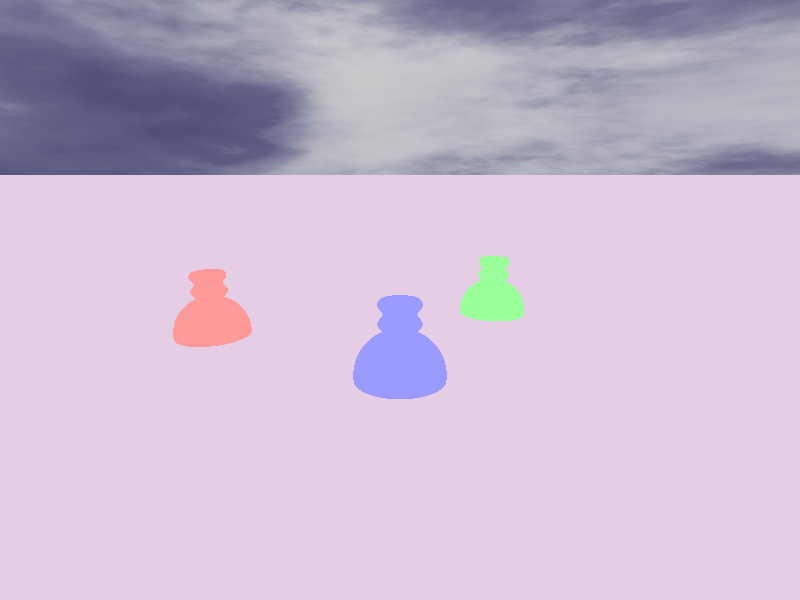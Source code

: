 //fountain
#version 3.7;

#include "colors.inc"
#include "textures.inc"
#include "glass.inc"
#include "metals.inc"
#include "golds.inc"
#include "stones.inc"
#include "woods.inc"
#include "shapes.inc"
#include "shapes2.inc"
#include "functions.inc"
#include "math.inc"
#include "transforms.inc"
#include "skies.inc"

global_settings {
  assumed_gamma 2.2
}

camera {
	location <-30, 50, -110>
	look_at <0, 20, 0>
	angle 80
}

light_source { <100, 100, -100> color rgb 1.6 }

// 空と霞
sky_sphere {
    S_Cloud5
}

	 
plane {
	-y, 1
	texture {
		pigment { color rgb <.9,.8,.9> }
	}
}

/*box{<-200,0,-200><200,0.1,200>
	         texture { T_Grnt9
                   //normal { agate 0.15 scale 0.15}
                   finish { phong 0.2 } 
                   scale 5
                 } // end of texture 
}
*/

/*
	 // scale your object first!!!
	 texture{ pigment{ brick color White                // color mortar
	                         color rgb<0.4,0,0>    // color brick
	                   brick_size <.8, 0.19, 0.4> // format in x ,y and z- direction 
	                   mortar 0.01                      // size of the mortar 
	                 } // end of pigment
	          normal {wrinkles 0.75 scale 0.01}
	          finish {ambient 0.15 diffuse 0.95 phong 0.2} 
	          scale 4
	          rotate<0,0,0>  translate<-0.01, 0.02,0.10>
	} // end of texture
}*/

#declare fountain =
isosurface { //-------------------------------------------------------------

  function { sin( 4 *y*2*pi ) /15
             + sqrt(x*x*4 + z*z*4) - 0.5 }
  threshold 0
  contained_by {box {<-1,0,-1>, < 1, 1, 1>}}
  max_gradient 10
  accuracy 0.005
  open  // optional

  texture {
            pigment{ color rgb<1,1,1>}
            finish { phong 0.51 reflection 0.2}
	  }
  scale 20
  rotate <0, 0, 0>
  translate < 0, 0, 0>
} // end of isosurface ----------------------------------------------------- 
;

#declare fountainX = array[3]{0,50,-50};
#declare fountainY = array[3]{0,0,0};
#declare fountainZ = array[3]{0,50,50};

object{ fountain translate <fountainX[0],fountainY[0],fountainZ[0]> pigment {color <.6, .6, 1>}}
object{ fountain translate <fountainX[1],fountainY[1],fountainZ[1]> pigment {color <.6, 1, .6>}}
object{ fountain translate <fountainX[2],fountainY[2],fountainZ[2]> pigment {color <1, .6, .6>}}

//box {<-50,19,0><50,20,.1> pigment{color Red}}
//box {<-50,19,50><50,20,50.1> pigment{color Red}}

sphere  {<fountainX[0],fountainY[0],fountainZ[0]> 12 pigment {color <.6, .6, 1>}}
sphere  {<50,0,50> 12 pigment {color <.6, 1, .6>}}
sphere  {<-50,0,50> 12 pigment {color <1, .6, .6>}}



	
#declare sn = 27;
#declare maxTick = sn*10;//max frame (or +KFF)

#declare senario = array[sn+1] 
    // 2 3 4 5 6 7 8 9 A 1 2 3 4 5 6 7 8 9 A
	{1,1,1,1,1,1,1,0,0,2,2,2,2,2,2,2,0,0,4,4,
	 4,4,4,4,4,0,0/*,6,6,7,7,0,0,0,2,2,0,7,0,0,
	 0,0,0,2,4,2,4,2,4,1,2,4,1,0,0,4,2,4,2,4,
	 2,1,4,2,1,0,0,0,1,6,1,6,0,0,3,5,3,5,7,7
	 0,0,0,7,7,0,0,7,7,0,0,0,0,0,0,0,0,0,0,0*/,0};
#declare senarioC = array[sn+1] 
	{
	 0,0,1,1,1,0,0,0,0,0,0,1,1,1,0,0,0,0,0,0,
	 1,1,1,0,0,0,0/*,0,0,0,0,0,0,0,0,0,0,0,0,0,
	 1,1,1,1,1,1,1,1,1,1,1,1,1,1,1,1,1,1,1,1,
	 1,1,1,1,1,1,1,1,1,1,1,1,1,1,1,1,1,1,1,1,
	 0,0,0,0,0,0,0,1,1,0,0,0,0,0,0,0,0,0,0,0*/,0};
#declare senarioS = array[3][sn+1] 
	{{0,0,0,0,0,0,0,0,0,0,0,0,0,0,0,0,0,0,0,0
	 0,0,0,0,0,0,0/*,0,0,0,0,0,0,0,0,0,0,0,0,0,
	 0,0,0,0,0,0,0,0,0,0,0,0,0,0,0,0,0,0,0,0,
	 0,0,0,0,0,0,0,0,0,0,0,0,0,0,0,0,0,0,0,0,
	 0,0,0,0,0,0,0,1,1,0,0,0,0,0,0,0,0,0,0,0*/,0},
	{0,0,0,0,0,0,0,0,0,0,0,0,0,0,0,0,0,0,0,0
	 0,0,0,0,0,0,0/*,0,0,0,0,0,0,0,0,0,0,0,0,0,
	 0,0,0,0,0,0,0,0,0,0,0,0,0,0,0,0,0,0,0,0,
	 0,0,0,0,0,0,0,0,0,0,0,0,0,0,0,0,0,0,0,0,
	 0,0,0,0,0,0,0,1,1,0,0,0,0,0,0,0,0,0,0,0*/,0},
	{0,0,0,0,0,0,0,0,0,0,0,0,0,0,0,0,0,0,0,0
	 0,0,0,0,0,0,0/*,0,0,0,0,0,0,0,0,0,0,0,0,0,
	 0,0,0,0,0,0,0,0,0,0,0,0,0,0,0,0,0,0,0,0,
	 0,0,0,0,0,0,0,0,0,0,0,0,0,0,0,0,0,0,0,0,
	 0,0,0,0,0,0,0,1,1,0,0,0,0,0,0,0,0,0,0,0*/,0}};


	 
#declare fountainC = array[3] [2];
#declare fountainC[0][0] = 0;
#declare fountainC[0][1] = 1;
#declare fountainC[1][0] = 0;
#declare fountainC[1][1] = 2;
#declare fountainC[2][0] = 0;
#declare fountainC[2][1] = 3;
#declare colR = array[4]{
	color rgb <.95,.93,.96>,
	color rgb <.6,.6,1>,
	color rgb <.6,1,.6>,
	color rgb <1,.6,.6>}


#declare BN = 400;
#declare pos = array [BN][3];
#declare vel = array [BN][3];
#declare col = array [BN];
#declare typ = array [BN];

#declare SD = seed(12889);
	
#for (i,0,BN-1)
	#declare typ[i] = 0;
#end

#macro apear(num,X,Y,Z,c,sv) 
	#for (i,0,BN-1)
		#if (typ[i] = 0)
			#declare pos[i][0] = X;
			#declare pos[i][2] = Z;
		
			#declare pos[i][1] = Y+20;
		
			#declare vel[i][0] = (rand(SD)-.5)*.2*8;
			#declare vel[i][2] = (rand(SD)-.5)*.2*8;
			#declare vel[i][1] = rand(SD)*2+10+sv;
			
			#declare col[i] = c;//color rgb<rand(SD),rand(SD),rand(SD)>;
			#declare typ[i] = 1;
			
			//#debug concat ("appear   c:" str(c,5,0))
			
			#declare num = num -1;
			#if (num <= 0)
				#break;
			#end
		#end
	#end
	
	#if (num > 0)
		#warning concat("warn: over max particle(" , str(num,4,0), ")")
	#end
#end

#macro apearFid(fi,si)
	apear(int(rand(SD)*4+1)*3,
	fountainX[fi],fountainY[fi],fountainZ[fi],
	fountainC[fi][senarioC[si]],senarioS[fi][si])
#end

#declare tn = int(clock * maxTick);
#declare gravi = 1.2;

#for (tm,0,tn-1)
	#declare si = int(tm/maxTick*sn);
	#declare id = senario[si];
	#if (id > 0)
		#if (mod(id,2) = 1)
			apearFid(0,si)
		#end
		#if (mod(id,4) >= 2)
			apearFid(1,si)
		#end
		#if (id >= 4)
			apearFid(2,si)
		#end
	#end

	#for (i,0,BN-1)
		#if (typ[i] > 0)
			#declare vel[i][1] =vel[i][1]-gravi;
	
			#declare pos[i][0] =pos[i][0]+vel[i][0];
			#declare pos[i][1] =pos[i][1]+vel[i][1];
			#declare pos[i][2] =pos[i][2]+vel[i][2];
		
			#if (pos[i][1]-1 <= 0 )
				#declare typ[i] = 0;
				/*
				#declare tv = ((pos[i][1]-1) / vel[i][1])*gravi;
				#declare vel[i][1] = vel[i][1] +tv;
				#declare pos[i][1] = pos[i][1] +tv;
				#declare pos[i][1] = abs(pos[i][1]-1)+1;
				#declare vel[i][1] = abs(vel[i][1])*.92;
				
				#declare vel[i][1] =vel[i][1]-tv;
				#declare pos[i][1] =pos[i][1]-tv;
				*/
			#end
		#end
	#end
#end



#macro setBlob(c) 
	#declare num = 0;
	#for (i,0,BN-1)
		#if (typ[i] >0)
			#if (col[i]  = c)
				#declare num = num +1;
				#if (num = 1)
					blob{
						threshold 4
				#end
						sphere{<0,0,0> 2.2 8
							scale<.8,2,.3>
							translate<pos[i][0],pos[i][1],pos[i][2]> 
						}
			#end
		#end
	#end
	#if (num > 0)
						pigment{ color Clear}
						finish { F_Glass1 }
						interior {I_Glass1 
							fade_color colR[c]
							caustics 0.88}
					}
		//#debug concat ("paintr num:" str(num,4,0)  "\n")
	#end
#end


setBlob(0)
setBlob(1)
setBlob(2)
setBlob(3)
